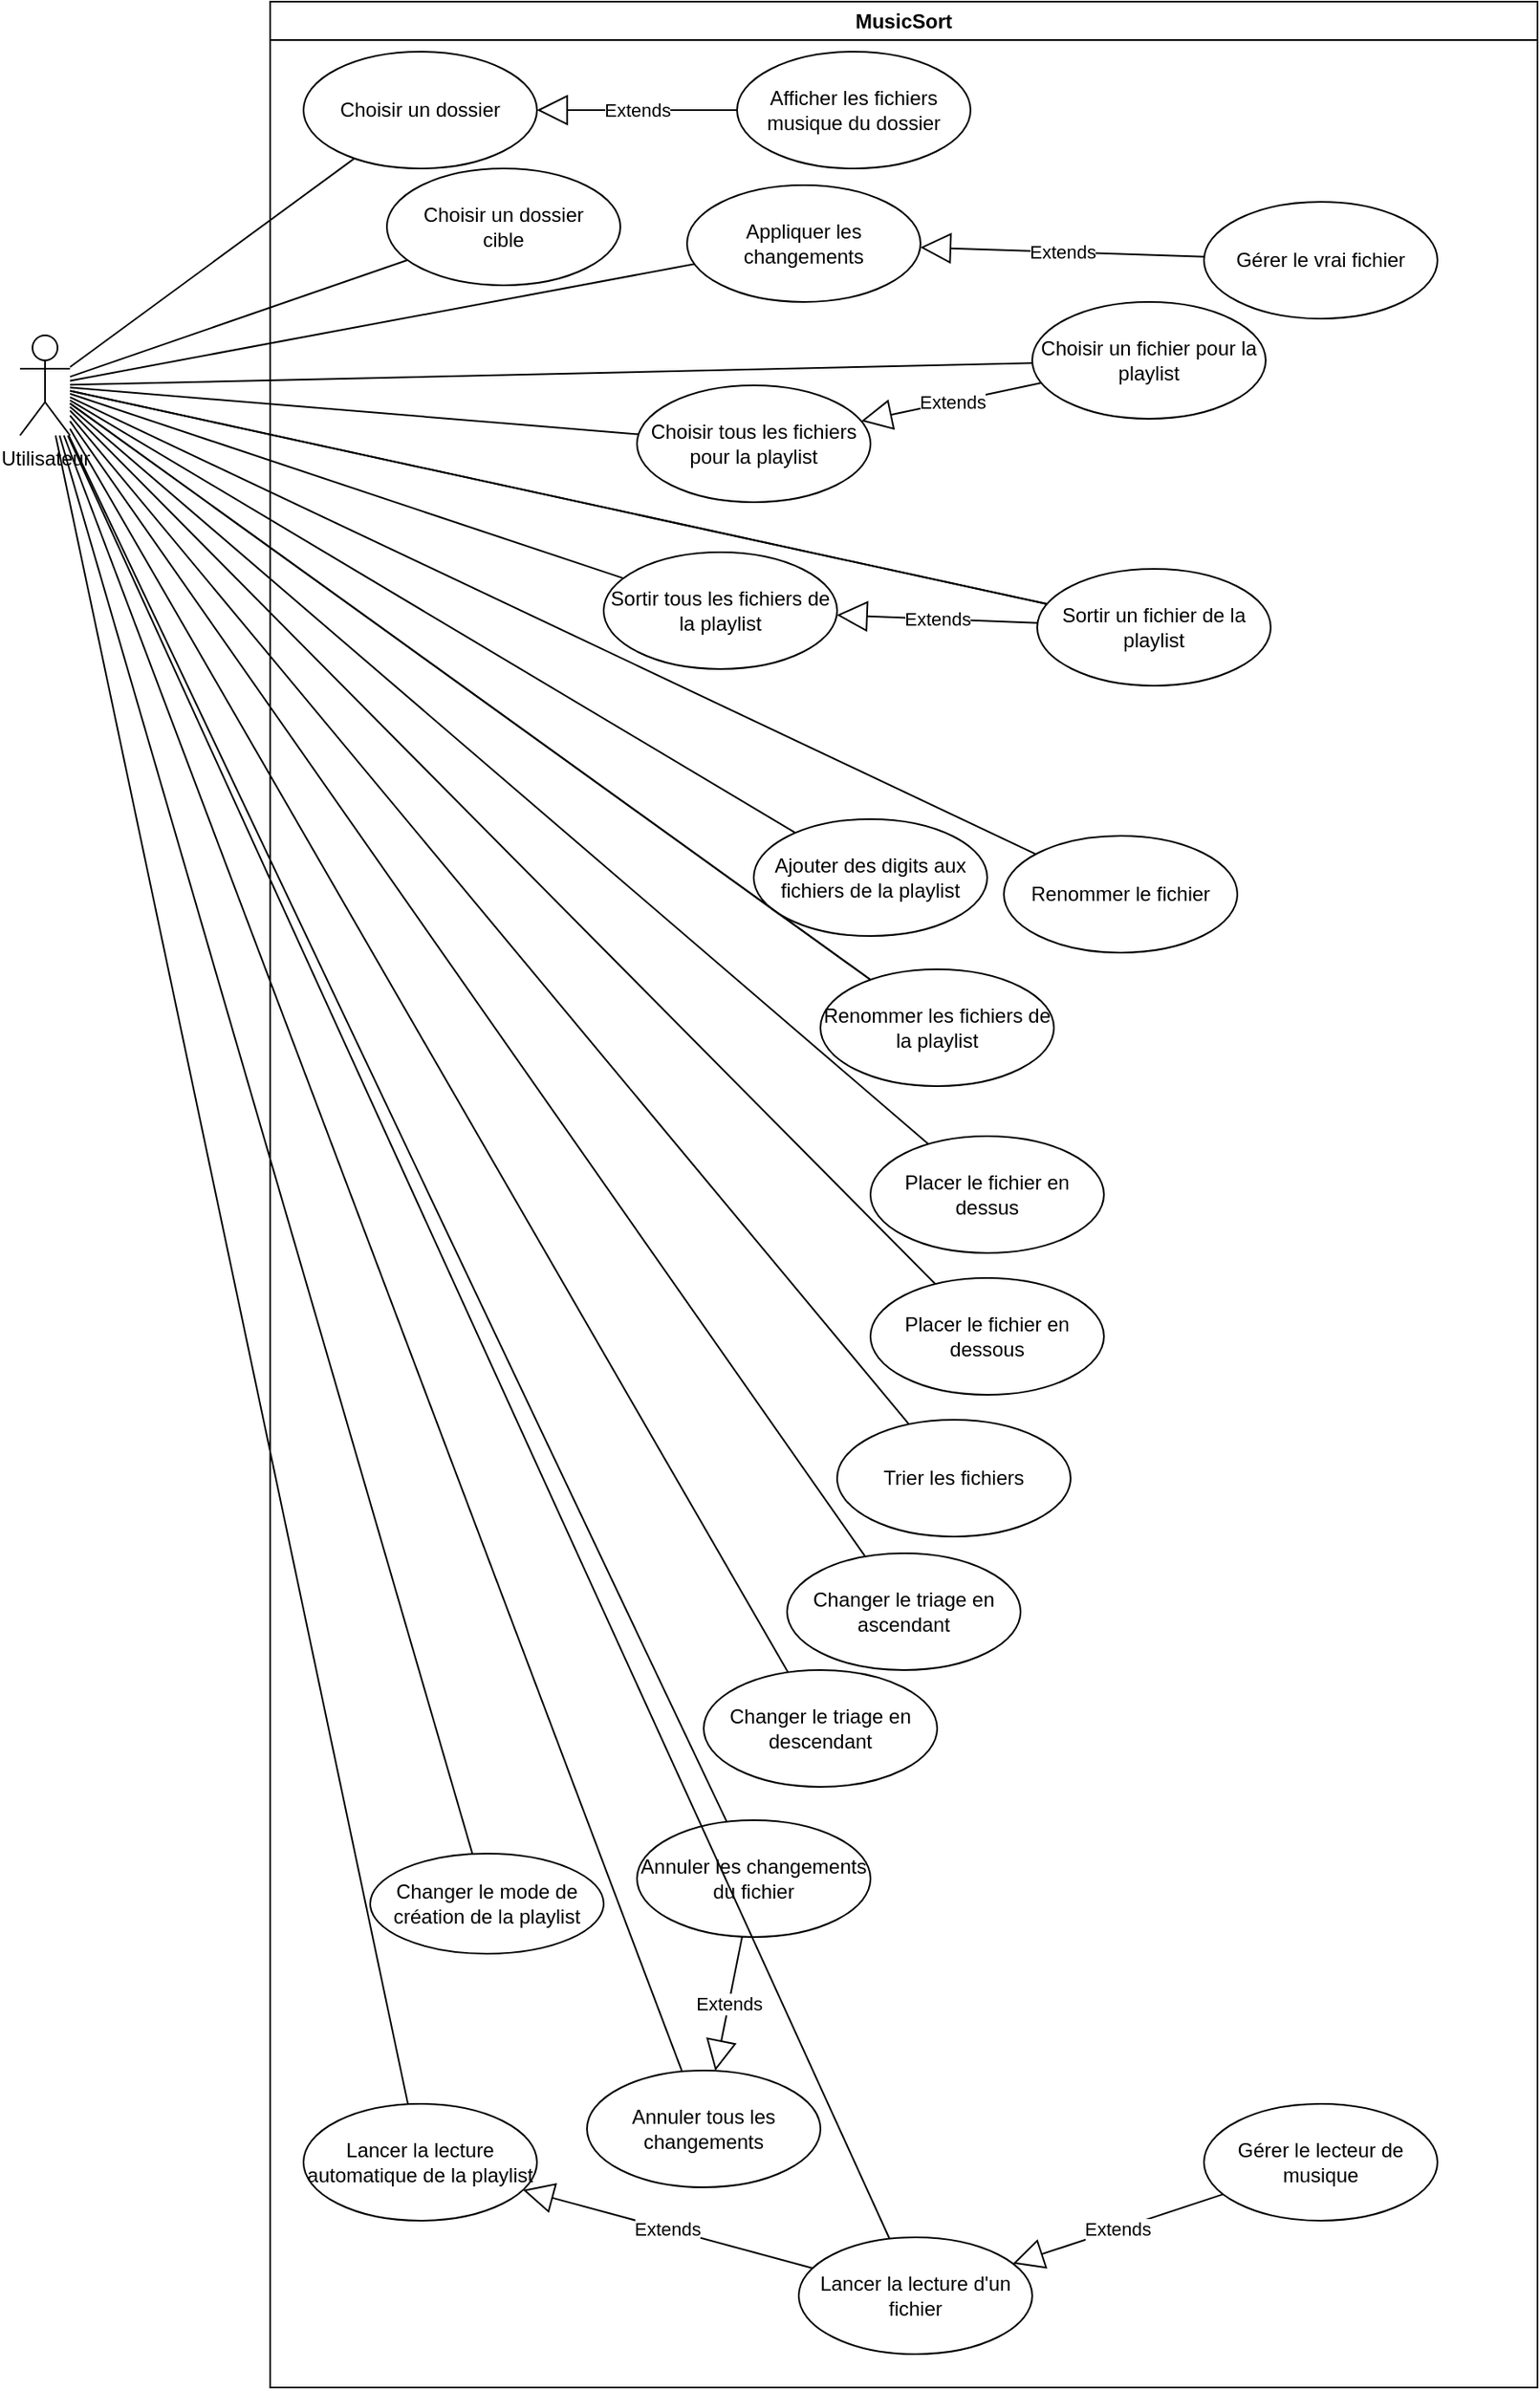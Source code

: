 <mxfile version="24.3.0" type="device">
  <diagram name="Page-1" id="Lk5pecSDAse025XjmUEO">
    <mxGraphModel dx="1626" dy="793" grid="1" gridSize="10" guides="1" tooltips="1" connect="1" arrows="1" fold="1" page="1" pageScale="1" pageWidth="827" pageHeight="1169" math="0" shadow="0">
      <root>
        <mxCell id="0" />
        <mxCell id="1" parent="0" />
        <mxCell id="D4OleUSTHo1VSGi5dYCB-1" value="MusicSort" style="swimlane;whiteSpace=wrap;html=1;" vertex="1" parent="1">
          <mxGeometry x="170" y="10" width="760" height="1430" as="geometry" />
        </mxCell>
        <mxCell id="D4OleUSTHo1VSGi5dYCB-5" value="Choisir un dossier" style="ellipse;whiteSpace=wrap;html=1;" vertex="1" parent="D4OleUSTHo1VSGi5dYCB-1">
          <mxGeometry x="20" y="30" width="140" height="70" as="geometry" />
        </mxCell>
        <mxCell id="D4OleUSTHo1VSGi5dYCB-6" value="Afficher les fichiers musique du dossier" style="ellipse;whiteSpace=wrap;html=1;" vertex="1" parent="D4OleUSTHo1VSGi5dYCB-1">
          <mxGeometry x="280" y="30" width="140" height="70" as="geometry" />
        </mxCell>
        <mxCell id="D4OleUSTHo1VSGi5dYCB-7" value="Extends" style="endArrow=block;endSize=16;endFill=0;html=1;rounded=0;" edge="1" parent="D4OleUSTHo1VSGi5dYCB-1" source="D4OleUSTHo1VSGi5dYCB-6" target="D4OleUSTHo1VSGi5dYCB-5">
          <mxGeometry width="160" relative="1" as="geometry">
            <mxPoint x="220" y="240" as="sourcePoint" />
            <mxPoint x="380" y="240" as="targetPoint" />
          </mxGeometry>
        </mxCell>
        <mxCell id="D4OleUSTHo1VSGi5dYCB-12" value="Choisir un fichier pour la playlist" style="ellipse;whiteSpace=wrap;html=1;" vertex="1" parent="D4OleUSTHo1VSGi5dYCB-1">
          <mxGeometry x="457" y="180" width="140" height="70" as="geometry" />
        </mxCell>
        <mxCell id="D4OleUSTHo1VSGi5dYCB-39" value="Appliquer les changements" style="ellipse;whiteSpace=wrap;html=1;" vertex="1" parent="D4OleUSTHo1VSGi5dYCB-1">
          <mxGeometry x="250" y="110" width="140" height="70" as="geometry" />
        </mxCell>
        <mxCell id="D4OleUSTHo1VSGi5dYCB-41" value="Gérer le vrai fichier" style="ellipse;whiteSpace=wrap;html=1;" vertex="1" parent="D4OleUSTHo1VSGi5dYCB-1">
          <mxGeometry x="560" y="120" width="140" height="70" as="geometry" />
        </mxCell>
        <mxCell id="D4OleUSTHo1VSGi5dYCB-42" value="Extends" style="endArrow=block;endSize=16;endFill=0;html=1;rounded=0;" edge="1" parent="D4OleUSTHo1VSGi5dYCB-1" source="D4OleUSTHo1VSGi5dYCB-41" target="D4OleUSTHo1VSGi5dYCB-39">
          <mxGeometry width="160" relative="1" as="geometry">
            <mxPoint x="240" y="740" as="sourcePoint" />
            <mxPoint x="400" y="740" as="targetPoint" />
          </mxGeometry>
        </mxCell>
        <mxCell id="D4OleUSTHo1VSGi5dYCB-26" value="Sortir un fichier de la playlist" style="ellipse;whiteSpace=wrap;html=1;" vertex="1" parent="D4OleUSTHo1VSGi5dYCB-1">
          <mxGeometry x="460" y="340" width="140" height="70" as="geometry" />
        </mxCell>
        <mxCell id="D4OleUSTHo1VSGi5dYCB-69" value="Choisir un dossier&lt;div&gt;cible&lt;/div&gt;" style="ellipse;whiteSpace=wrap;html=1;" vertex="1" parent="D4OleUSTHo1VSGi5dYCB-1">
          <mxGeometry x="70" y="100" width="140" height="70" as="geometry" />
        </mxCell>
        <mxCell id="D4OleUSTHo1VSGi5dYCB-10" value="Renommer le fichier" style="ellipse;whiteSpace=wrap;html=1;" vertex="1" parent="D4OleUSTHo1VSGi5dYCB-1">
          <mxGeometry x="440" y="500" width="140" height="70" as="geometry" />
        </mxCell>
        <mxCell id="D4OleUSTHo1VSGi5dYCB-11" value="Annuler les changements du fichier" style="ellipse;whiteSpace=wrap;html=1;" vertex="1" parent="D4OleUSTHo1VSGi5dYCB-1">
          <mxGeometry x="220" y="1090" width="140" height="70" as="geometry" />
        </mxCell>
        <mxCell id="D4OleUSTHo1VSGi5dYCB-13" value="Placer le fichier en dessus" style="ellipse;whiteSpace=wrap;html=1;" vertex="1" parent="D4OleUSTHo1VSGi5dYCB-1">
          <mxGeometry x="360" y="680" width="140" height="70" as="geometry" />
        </mxCell>
        <mxCell id="D4OleUSTHo1VSGi5dYCB-29" value="Lancer la lecture d&#39;un fichier" style="ellipse;whiteSpace=wrap;html=1;" vertex="1" parent="D4OleUSTHo1VSGi5dYCB-1">
          <mxGeometry x="317" y="1340" width="140" height="70" as="geometry" />
        </mxCell>
        <mxCell id="D4OleUSTHo1VSGi5dYCB-33" value="Extends" style="endArrow=block;endSize=16;endFill=0;html=1;rounded=0;" edge="1" parent="D4OleUSTHo1VSGi5dYCB-1" source="D4OleUSTHo1VSGi5dYCB-29" target="D4OleUSTHo1VSGi5dYCB-31">
          <mxGeometry width="160" relative="1" as="geometry">
            <mxPoint x="340" y="1010" as="sourcePoint" />
            <mxPoint x="500" y="1010" as="targetPoint" />
          </mxGeometry>
        </mxCell>
        <mxCell id="D4OleUSTHo1VSGi5dYCB-34" value="Gérer le lecteur de musique" style="ellipse;whiteSpace=wrap;html=1;" vertex="1" parent="D4OleUSTHo1VSGi5dYCB-1">
          <mxGeometry x="560" y="1260" width="140" height="70" as="geometry" />
        </mxCell>
        <mxCell id="D4OleUSTHo1VSGi5dYCB-35" value="Extends" style="endArrow=block;endSize=16;endFill=0;html=1;rounded=0;" edge="1" parent="D4OleUSTHo1VSGi5dYCB-1" source="D4OleUSTHo1VSGi5dYCB-34" target="D4OleUSTHo1VSGi5dYCB-29">
          <mxGeometry width="160" relative="1" as="geometry">
            <mxPoint x="324" y="936" as="sourcePoint" />
            <mxPoint x="226" y="974" as="targetPoint" />
          </mxGeometry>
        </mxCell>
        <mxCell id="D4OleUSTHo1VSGi5dYCB-36" value="Annuler tous les changements" style="ellipse;whiteSpace=wrap;html=1;" vertex="1" parent="D4OleUSTHo1VSGi5dYCB-1">
          <mxGeometry x="190" y="1240" width="140" height="70" as="geometry" />
        </mxCell>
        <mxCell id="D4OleUSTHo1VSGi5dYCB-38" value="Extends" style="endArrow=block;endSize=16;endFill=0;html=1;rounded=0;" edge="1" parent="D4OleUSTHo1VSGi5dYCB-1" source="D4OleUSTHo1VSGi5dYCB-11" target="D4OleUSTHo1VSGi5dYCB-36">
          <mxGeometry width="160" relative="1" as="geometry">
            <mxPoint x="330" y="840" as="sourcePoint" />
            <mxPoint x="490" y="840" as="targetPoint" />
          </mxGeometry>
        </mxCell>
        <mxCell id="D4OleUSTHo1VSGi5dYCB-46" value="Placer le fichier en dessous" style="ellipse;whiteSpace=wrap;html=1;" vertex="1" parent="D4OleUSTHo1VSGi5dYCB-1">
          <mxGeometry x="360" y="765" width="140" height="70" as="geometry" />
        </mxCell>
        <mxCell id="D4OleUSTHo1VSGi5dYCB-48" value="Trier les fichiers" style="ellipse;whiteSpace=wrap;html=1;" vertex="1" parent="D4OleUSTHo1VSGi5dYCB-1">
          <mxGeometry x="340" y="850" width="140" height="70" as="geometry" />
        </mxCell>
        <mxCell id="D4OleUSTHo1VSGi5dYCB-50" value="Changer le triage en ascendant" style="ellipse;whiteSpace=wrap;html=1;" vertex="1" parent="D4OleUSTHo1VSGi5dYCB-1">
          <mxGeometry x="310" y="930" width="140" height="70" as="geometry" />
        </mxCell>
        <mxCell id="D4OleUSTHo1VSGi5dYCB-51" value="Changer le triage en descendant" style="ellipse;whiteSpace=wrap;html=1;" vertex="1" parent="D4OleUSTHo1VSGi5dYCB-1">
          <mxGeometry x="260" y="1000" width="140" height="70" as="geometry" />
        </mxCell>
        <mxCell id="D4OleUSTHo1VSGi5dYCB-62" value="Ajouter des digits aux fichiers de la playlist" style="ellipse;whiteSpace=wrap;html=1;" vertex="1" parent="D4OleUSTHo1VSGi5dYCB-1">
          <mxGeometry x="290" y="490" width="140" height="70" as="geometry" />
        </mxCell>
        <mxCell id="D4OleUSTHo1VSGi5dYCB-67" value="Changer le mode de création de la playlist" style="ellipse;whiteSpace=wrap;html=1;" vertex="1" parent="D4OleUSTHo1VSGi5dYCB-1">
          <mxGeometry x="60" y="1110" width="140" height="60" as="geometry" />
        </mxCell>
        <mxCell id="D4OleUSTHo1VSGi5dYCB-43" value="Renommer les fichiers de la playlist" style="ellipse;whiteSpace=wrap;html=1;" vertex="1" parent="D4OleUSTHo1VSGi5dYCB-1">
          <mxGeometry x="330" y="580" width="140" height="70" as="geometry" />
        </mxCell>
        <mxCell id="D4OleUSTHo1VSGi5dYCB-31" value="Lancer la lecture automatique de la playlist" style="ellipse;whiteSpace=wrap;html=1;" vertex="1" parent="D4OleUSTHo1VSGi5dYCB-1">
          <mxGeometry x="20" y="1260" width="140" height="70" as="geometry" />
        </mxCell>
        <mxCell id="D4OleUSTHo1VSGi5dYCB-71" value="Choisir tous les fichiers pour la playlist" style="ellipse;whiteSpace=wrap;html=1;" vertex="1" parent="D4OleUSTHo1VSGi5dYCB-1">
          <mxGeometry x="220" y="230" width="140" height="70" as="geometry" />
        </mxCell>
        <mxCell id="D4OleUSTHo1VSGi5dYCB-72" value="Extends" style="endArrow=block;endSize=16;endFill=0;html=1;rounded=0;" edge="1" parent="D4OleUSTHo1VSGi5dYCB-1" source="D4OleUSTHo1VSGi5dYCB-12" target="D4OleUSTHo1VSGi5dYCB-71">
          <mxGeometry width="160" relative="1" as="geometry">
            <mxPoint x="570" y="163" as="sourcePoint" />
            <mxPoint x="400" y="157" as="targetPoint" />
          </mxGeometry>
        </mxCell>
        <mxCell id="D4OleUSTHo1VSGi5dYCB-74" value="Sortir tous les fichiers de la playlist" style="ellipse;whiteSpace=wrap;html=1;" vertex="1" parent="D4OleUSTHo1VSGi5dYCB-1">
          <mxGeometry x="200" y="330" width="140" height="70" as="geometry" />
        </mxCell>
        <mxCell id="D4OleUSTHo1VSGi5dYCB-75" value="Extends" style="endArrow=block;endSize=16;endFill=0;html=1;rounded=0;" edge="1" parent="D4OleUSTHo1VSGi5dYCB-1" source="D4OleUSTHo1VSGi5dYCB-26" target="D4OleUSTHo1VSGi5dYCB-74">
          <mxGeometry width="160" relative="1" as="geometry">
            <mxPoint x="413" y="235" as="sourcePoint" />
            <mxPoint x="357" y="255" as="targetPoint" />
          </mxGeometry>
        </mxCell>
        <mxCell id="D4OleUSTHo1VSGi5dYCB-2" value="Utilisateur" style="shape=umlActor;verticalLabelPosition=bottom;verticalAlign=top;html=1;outlineConnect=0;" vertex="1" parent="1">
          <mxGeometry x="20" y="210" width="30" height="60" as="geometry" />
        </mxCell>
        <mxCell id="D4OleUSTHo1VSGi5dYCB-9" value="" style="endArrow=none;html=1;rounded=0;" edge="1" parent="1" source="D4OleUSTHo1VSGi5dYCB-2" target="D4OleUSTHo1VSGi5dYCB-5">
          <mxGeometry width="50" height="50" relative="1" as="geometry">
            <mxPoint x="100" y="420" as="sourcePoint" />
            <mxPoint x="150" y="370" as="targetPoint" />
          </mxGeometry>
        </mxCell>
        <mxCell id="D4OleUSTHo1VSGi5dYCB-14" value="" style="endArrow=none;html=1;rounded=0;" edge="1" parent="1" source="D4OleUSTHo1VSGi5dYCB-2" target="D4OleUSTHo1VSGi5dYCB-12">
          <mxGeometry width="50" height="50" relative="1" as="geometry">
            <mxPoint x="60" y="243" as="sourcePoint" />
            <mxPoint x="309" y="129" as="targetPoint" />
          </mxGeometry>
        </mxCell>
        <mxCell id="D4OleUSTHo1VSGi5dYCB-16" value="" style="endArrow=none;html=1;rounded=0;" edge="1" parent="1" source="D4OleUSTHo1VSGi5dYCB-2" target="D4OleUSTHo1VSGi5dYCB-13">
          <mxGeometry width="50" height="50" relative="1" as="geometry">
            <mxPoint x="60" y="256" as="sourcePoint" />
            <mxPoint x="307" y="362" as="targetPoint" />
          </mxGeometry>
        </mxCell>
        <mxCell id="D4OleUSTHo1VSGi5dYCB-19" value="" style="endArrow=none;html=1;rounded=0;" edge="1" parent="1" source="D4OleUSTHo1VSGi5dYCB-2" target="D4OleUSTHo1VSGi5dYCB-11">
          <mxGeometry width="50" height="50" relative="1" as="geometry">
            <mxPoint x="60" y="255" as="sourcePoint" />
            <mxPoint x="463" y="400" as="targetPoint" />
          </mxGeometry>
        </mxCell>
        <mxCell id="D4OleUSTHo1VSGi5dYCB-28" value="" style="endArrow=none;html=1;rounded=0;" edge="1" parent="1" source="D4OleUSTHo1VSGi5dYCB-2" target="D4OleUSTHo1VSGi5dYCB-26">
          <mxGeometry width="50" height="50" relative="1" as="geometry">
            <mxPoint x="60" y="248" as="sourcePoint" />
            <mxPoint x="372" y="213" as="targetPoint" />
          </mxGeometry>
        </mxCell>
        <mxCell id="D4OleUSTHo1VSGi5dYCB-30" value="" style="endArrow=none;html=1;rounded=0;" edge="1" parent="1" source="D4OleUSTHo1VSGi5dYCB-2" target="D4OleUSTHo1VSGi5dYCB-29">
          <mxGeometry width="50" height="50" relative="1" as="geometry">
            <mxPoint x="60" y="261" as="sourcePoint" />
            <mxPoint x="472" y="576" as="targetPoint" />
          </mxGeometry>
        </mxCell>
        <mxCell id="D4OleUSTHo1VSGi5dYCB-32" value="" style="endArrow=none;html=1;rounded=0;" edge="1" parent="1" source="D4OleUSTHo1VSGi5dYCB-2" target="D4OleUSTHo1VSGi5dYCB-31">
          <mxGeometry width="50" height="50" relative="1" as="geometry">
            <mxPoint x="60" y="265" as="sourcePoint" />
            <mxPoint x="469" y="684" as="targetPoint" />
          </mxGeometry>
        </mxCell>
        <mxCell id="D4OleUSTHo1VSGi5dYCB-37" value="" style="endArrow=none;html=1;rounded=0;" edge="1" parent="1" source="D4OleUSTHo1VSGi5dYCB-2" target="D4OleUSTHo1VSGi5dYCB-36">
          <mxGeometry width="50" height="50" relative="1" as="geometry">
            <mxPoint x="60" y="257" as="sourcePoint" />
            <mxPoint x="567" y="477" as="targetPoint" />
          </mxGeometry>
        </mxCell>
        <mxCell id="D4OleUSTHo1VSGi5dYCB-40" value="" style="endArrow=none;html=1;rounded=0;" edge="1" parent="1" source="D4OleUSTHo1VSGi5dYCB-2" target="D4OleUSTHo1VSGi5dYCB-39">
          <mxGeometry width="50" height="50" relative="1" as="geometry">
            <mxPoint x="60" y="280" as="sourcePoint" />
            <mxPoint x="303" y="761" as="targetPoint" />
          </mxGeometry>
        </mxCell>
        <mxCell id="D4OleUSTHo1VSGi5dYCB-44" value="" style="endArrow=none;html=1;rounded=0;" edge="1" parent="1" source="D4OleUSTHo1VSGi5dYCB-2" target="D4OleUSTHo1VSGi5dYCB-43">
          <mxGeometry width="50" height="50" relative="1" as="geometry">
            <mxPoint x="60" y="260" as="sourcePoint" />
            <mxPoint x="322" y="437" as="targetPoint" />
          </mxGeometry>
        </mxCell>
        <mxCell id="D4OleUSTHo1VSGi5dYCB-47" value="" style="endArrow=none;html=1;rounded=0;" edge="1" parent="1" source="D4OleUSTHo1VSGi5dYCB-2" target="D4OleUSTHo1VSGi5dYCB-46">
          <mxGeometry width="50" height="50" relative="1" as="geometry">
            <mxPoint x="60" y="257" as="sourcePoint" />
            <mxPoint x="588" y="492" as="targetPoint" />
          </mxGeometry>
        </mxCell>
        <mxCell id="D4OleUSTHo1VSGi5dYCB-49" value="" style="endArrow=none;html=1;rounded=0;" edge="1" parent="1" source="D4OleUSTHo1VSGi5dYCB-2" target="D4OleUSTHo1VSGi5dYCB-26">
          <mxGeometry width="50" height="50" relative="1" as="geometry">
            <mxPoint x="50" y="243" as="sourcePoint" />
            <mxPoint x="715" y="382" as="targetPoint" />
          </mxGeometry>
        </mxCell>
        <mxCell id="D4OleUSTHo1VSGi5dYCB-52" value="" style="endArrow=none;html=1;rounded=0;" edge="1" parent="1" source="D4OleUSTHo1VSGi5dYCB-2" target="D4OleUSTHo1VSGi5dYCB-48">
          <mxGeometry width="50" height="50" relative="1" as="geometry">
            <mxPoint x="60" y="259" as="sourcePoint" />
            <mxPoint x="544" y="539" as="targetPoint" />
          </mxGeometry>
        </mxCell>
        <mxCell id="D4OleUSTHo1VSGi5dYCB-53" value="" style="endArrow=none;html=1;rounded=0;" edge="1" parent="1" source="D4OleUSTHo1VSGi5dYCB-2" target="D4OleUSTHo1VSGi5dYCB-50">
          <mxGeometry width="50" height="50" relative="1" as="geometry">
            <mxPoint x="60" y="260" as="sourcePoint" />
            <mxPoint x="569" y="617" as="targetPoint" />
          </mxGeometry>
        </mxCell>
        <mxCell id="D4OleUSTHo1VSGi5dYCB-54" value="" style="endArrow=none;html=1;rounded=0;" edge="1" parent="1" source="D4OleUSTHo1VSGi5dYCB-2" target="D4OleUSTHo1VSGi5dYCB-51">
          <mxGeometry width="50" height="50" relative="1" as="geometry">
            <mxPoint x="60" y="260" as="sourcePoint" />
            <mxPoint x="698" y="687" as="targetPoint" />
          </mxGeometry>
        </mxCell>
        <mxCell id="D4OleUSTHo1VSGi5dYCB-58" value="" style="endArrow=none;html=1;rounded=0;" edge="1" parent="1" source="D4OleUSTHo1VSGi5dYCB-2" target="D4OleUSTHo1VSGi5dYCB-10">
          <mxGeometry width="50" height="50" relative="1" as="geometry">
            <mxPoint x="60" y="253" as="sourcePoint" />
            <mxPoint x="607" y="380" as="targetPoint" />
          </mxGeometry>
        </mxCell>
        <mxCell id="D4OleUSTHo1VSGi5dYCB-59" value="" style="endArrow=none;html=1;rounded=0;" edge="1" parent="1" source="D4OleUSTHo1VSGi5dYCB-2" target="D4OleUSTHo1VSGi5dYCB-43">
          <mxGeometry width="50" height="50" relative="1" as="geometry">
            <mxPoint x="50" y="246" as="sourcePoint" />
            <mxPoint x="600" y="463" as="targetPoint" />
          </mxGeometry>
        </mxCell>
        <mxCell id="D4OleUSTHo1VSGi5dYCB-63" value="" style="endArrow=none;html=1;rounded=0;" edge="1" parent="1" source="D4OleUSTHo1VSGi5dYCB-2" target="D4OleUSTHo1VSGi5dYCB-62">
          <mxGeometry width="50" height="50" relative="1" as="geometry">
            <mxPoint x="60" y="253" as="sourcePoint" />
            <mxPoint x="764" y="374" as="targetPoint" />
          </mxGeometry>
        </mxCell>
        <mxCell id="D4OleUSTHo1VSGi5dYCB-68" value="" style="endArrow=none;html=1;rounded=0;" edge="1" parent="1" source="D4OleUSTHo1VSGi5dYCB-2" target="D4OleUSTHo1VSGi5dYCB-67">
          <mxGeometry width="50" height="50" relative="1" as="geometry">
            <mxPoint x="53" y="280" as="sourcePoint" />
            <mxPoint x="261" y="1090" as="targetPoint" />
          </mxGeometry>
        </mxCell>
        <mxCell id="D4OleUSTHo1VSGi5dYCB-70" value="" style="endArrow=none;html=1;rounded=0;" edge="1" parent="1" source="D4OleUSTHo1VSGi5dYCB-2" target="D4OleUSTHo1VSGi5dYCB-69">
          <mxGeometry width="50" height="50" relative="1" as="geometry">
            <mxPoint x="60" y="239" as="sourcePoint" />
            <mxPoint x="231" y="114" as="targetPoint" />
          </mxGeometry>
        </mxCell>
        <mxCell id="D4OleUSTHo1VSGi5dYCB-73" value="" style="endArrow=none;html=1;rounded=0;" edge="1" parent="1" source="D4OleUSTHo1VSGi5dYCB-2" target="D4OleUSTHo1VSGi5dYCB-71">
          <mxGeometry width="50" height="50" relative="1" as="geometry">
            <mxPoint x="60" y="249" as="sourcePoint" />
            <mxPoint x="570" y="228" as="targetPoint" />
          </mxGeometry>
        </mxCell>
        <mxCell id="D4OleUSTHo1VSGi5dYCB-76" value="" style="endArrow=none;html=1;rounded=0;" edge="1" parent="1" source="D4OleUSTHo1VSGi5dYCB-2" target="D4OleUSTHo1VSGi5dYCB-74">
          <mxGeometry width="50" height="50" relative="1" as="geometry">
            <mxPoint x="60" y="253" as="sourcePoint" />
            <mxPoint x="646" y="381" as="targetPoint" />
          </mxGeometry>
        </mxCell>
      </root>
    </mxGraphModel>
  </diagram>
</mxfile>
